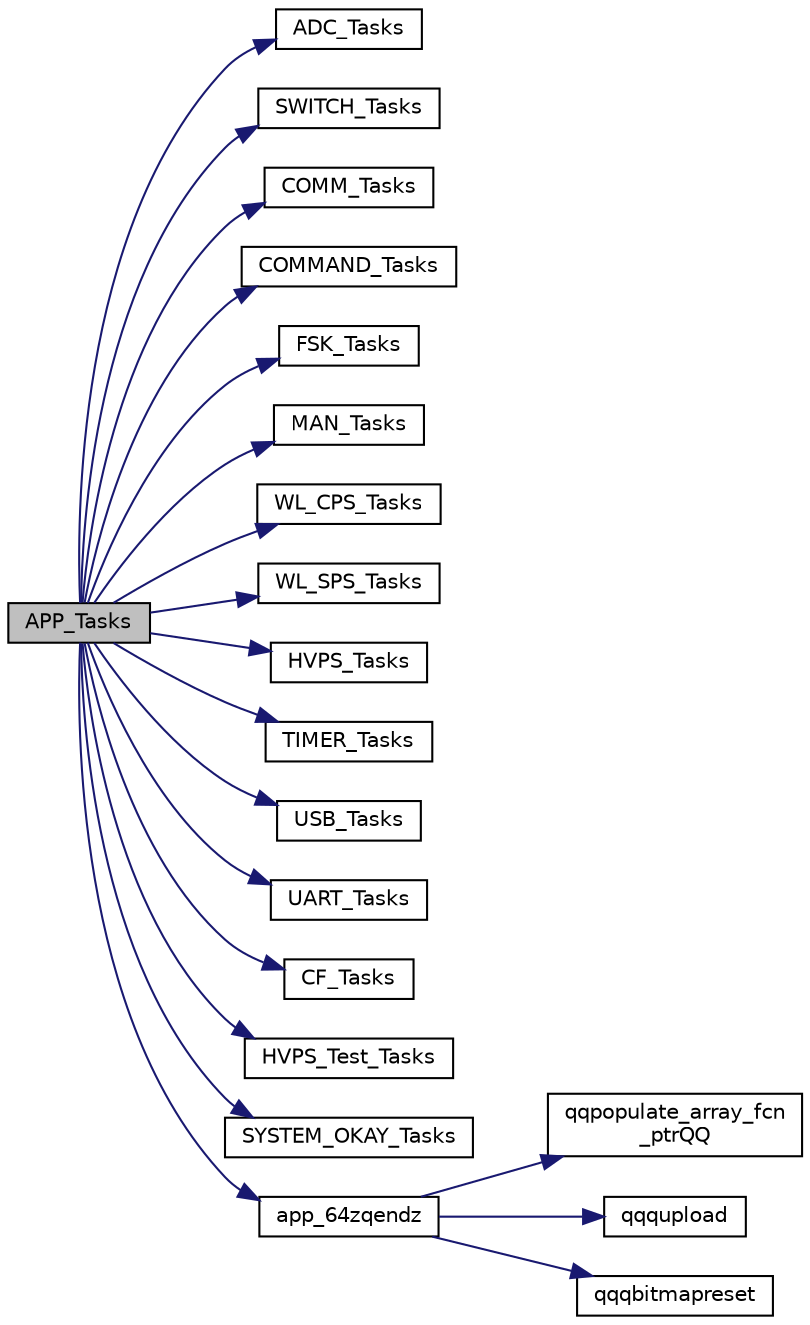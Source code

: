 digraph "APP_Tasks"
{
  edge [fontname="Helvetica",fontsize="10",labelfontname="Helvetica",labelfontsize="10"];
  node [fontname="Helvetica",fontsize="10",shape=record];
  rankdir="LR";
  Node70 [label="APP_Tasks",height=0.2,width=0.4,color="black", fillcolor="grey75", style="filled", fontcolor="black"];
  Node70 -> Node71 [color="midnightblue",fontsize="10",style="solid",fontname="Helvetica"];
  Node71 [label="ADC_Tasks",height=0.2,width=0.4,color="black", fillcolor="white", style="filled",URL="$adc_8c.html#a605fe6092855d752d3337cd8a7929d18"];
  Node70 -> Node72 [color="midnightblue",fontsize="10",style="solid",fontname="Helvetica"];
  Node72 [label="SWITCH_Tasks",height=0.2,width=0.4,color="black", fillcolor="white", style="filled",URL="$inszt__app_8c.html#a0ffce63133343b1dfc8e67d0f6d13780"];
  Node70 -> Node73 [color="midnightblue",fontsize="10",style="solid",fontname="Helvetica"];
  Node73 [label="COMM_Tasks",height=0.2,width=0.4,color="black", fillcolor="white", style="filled",URL="$commmodule_8c.html#a58032003b728b9659d8ec40e2b565169"];
  Node70 -> Node74 [color="midnightblue",fontsize="10",style="solid",fontname="Helvetica"];
  Node74 [label="COMMAND_Tasks",height=0.2,width=0.4,color="black", fillcolor="white", style="filled",URL="$commands_8c.html#a18253442833a6f9dcc1031492524596c"];
  Node70 -> Node75 [color="midnightblue",fontsize="10",style="solid",fontname="Helvetica"];
  Node75 [label="FSK_Tasks",height=0.2,width=0.4,color="black", fillcolor="white", style="filled",URL="$fsk_8c.html#a86e42784b2bc0d852d28898161103760"];
  Node70 -> Node76 [color="midnightblue",fontsize="10",style="solid",fontname="Helvetica"];
  Node76 [label="MAN_Tasks",height=0.2,width=0.4,color="black", fillcolor="white", style="filled",URL="$inszt__app_8c.html#aee1e768706fd21921cca7b874ff4f232"];
  Node70 -> Node77 [color="midnightblue",fontsize="10",style="solid",fontname="Helvetica"];
  Node77 [label="WL_CPS_Tasks",height=0.2,width=0.4,color="black", fillcolor="white", style="filled",URL="$inszt__app_8c.html#aaad98aba229bad2faf7cb6cee2b5a2f5"];
  Node70 -> Node78 [color="midnightblue",fontsize="10",style="solid",fontname="Helvetica"];
  Node78 [label="WL_SPS_Tasks",height=0.2,width=0.4,color="black", fillcolor="white", style="filled",URL="$inszt__app_8c.html#a549aa5a98dca8454731e095fc9050751"];
  Node70 -> Node79 [color="midnightblue",fontsize="10",style="solid",fontname="Helvetica"];
  Node79 [label="HVPS_Tasks",height=0.2,width=0.4,color="black", fillcolor="white", style="filled",URL="$hvps_8c.html#aba73277a0b1daf2d17ac0b81c94a8b6a"];
  Node70 -> Node80 [color="midnightblue",fontsize="10",style="solid",fontname="Helvetica"];
  Node80 [label="TIMER_Tasks",height=0.2,width=0.4,color="black", fillcolor="white", style="filled",URL="$inszt__app_8c.html#a4c883f65a4e2c55a125dd63d824e89e7"];
  Node70 -> Node81 [color="midnightblue",fontsize="10",style="solid",fontname="Helvetica"];
  Node81 [label="USB_Tasks",height=0.2,width=0.4,color="black", fillcolor="white", style="filled",URL="$inszt__app_8c.html#a9a0d9bb70d35b7b2997594a56b7db71d"];
  Node70 -> Node82 [color="midnightblue",fontsize="10",style="solid",fontname="Helvetica"];
  Node82 [label="UART_Tasks",height=0.2,width=0.4,color="black", fillcolor="white", style="filled",URL="$inszt__app_8c.html#aab7c894c540f5df89f5dc640f0379953"];
  Node70 -> Node83 [color="midnightblue",fontsize="10",style="solid",fontname="Helvetica"];
  Node83 [label="CF_Tasks",height=0.2,width=0.4,color="black", fillcolor="white", style="filled",URL="$cf_8c.html#abba185f96de27c3b22710cfda615f191"];
  Node70 -> Node84 [color="midnightblue",fontsize="10",style="solid",fontname="Helvetica"];
  Node84 [label="HVPS_Test_Tasks",height=0.2,width=0.4,color="black", fillcolor="white", style="filled",URL="$hvps__test_8c.html#aac73f1185c0bf4ac7c58ed7617339f88"];
  Node70 -> Node85 [color="midnightblue",fontsize="10",style="solid",fontname="Helvetica"];
  Node85 [label="SYSTEM_OKAY_Tasks",height=0.2,width=0.4,color="black", fillcolor="white", style="filled",URL="$inszt__app_8c.html#a8453de21018efd706e7eb817defceb65"];
  Node70 -> Node86 [color="midnightblue",fontsize="10",style="solid",fontname="Helvetica"];
  Node86 [label="app_64zqendz",height=0.2,width=0.4,color="black", fillcolor="white", style="filled",URL="$inszt__app_8c.html#a145645389635ff2c9f31c188fb34630d"];
  Node86 -> Node87 [color="midnightblue",fontsize="10",style="solid",fontname="Helvetica"];
  Node87 [label="qqpopulate_array_fcn\l_ptrQQ",height=0.2,width=0.4,color="black", fillcolor="white", style="filled",URL="$inszt__app_8c.html#a4ad6fa1bb94fc1c3ac2dc30925106081"];
  Node86 -> Node88 [color="midnightblue",fontsize="10",style="solid",fontname="Helvetica"];
  Node88 [label="qqqupload",height=0.2,width=0.4,color="black", fillcolor="white", style="filled",URL="$inszt__app_8c.html#a109761d7f84a96b5606e507bace276b5"];
  Node86 -> Node89 [color="midnightblue",fontsize="10",style="solid",fontname="Helvetica"];
  Node89 [label="qqqbitmapreset",height=0.2,width=0.4,color="black", fillcolor="white", style="filled",URL="$inszt__app_8c.html#a5688fceaed93ba591e78ee15ccb0187f"];
}
